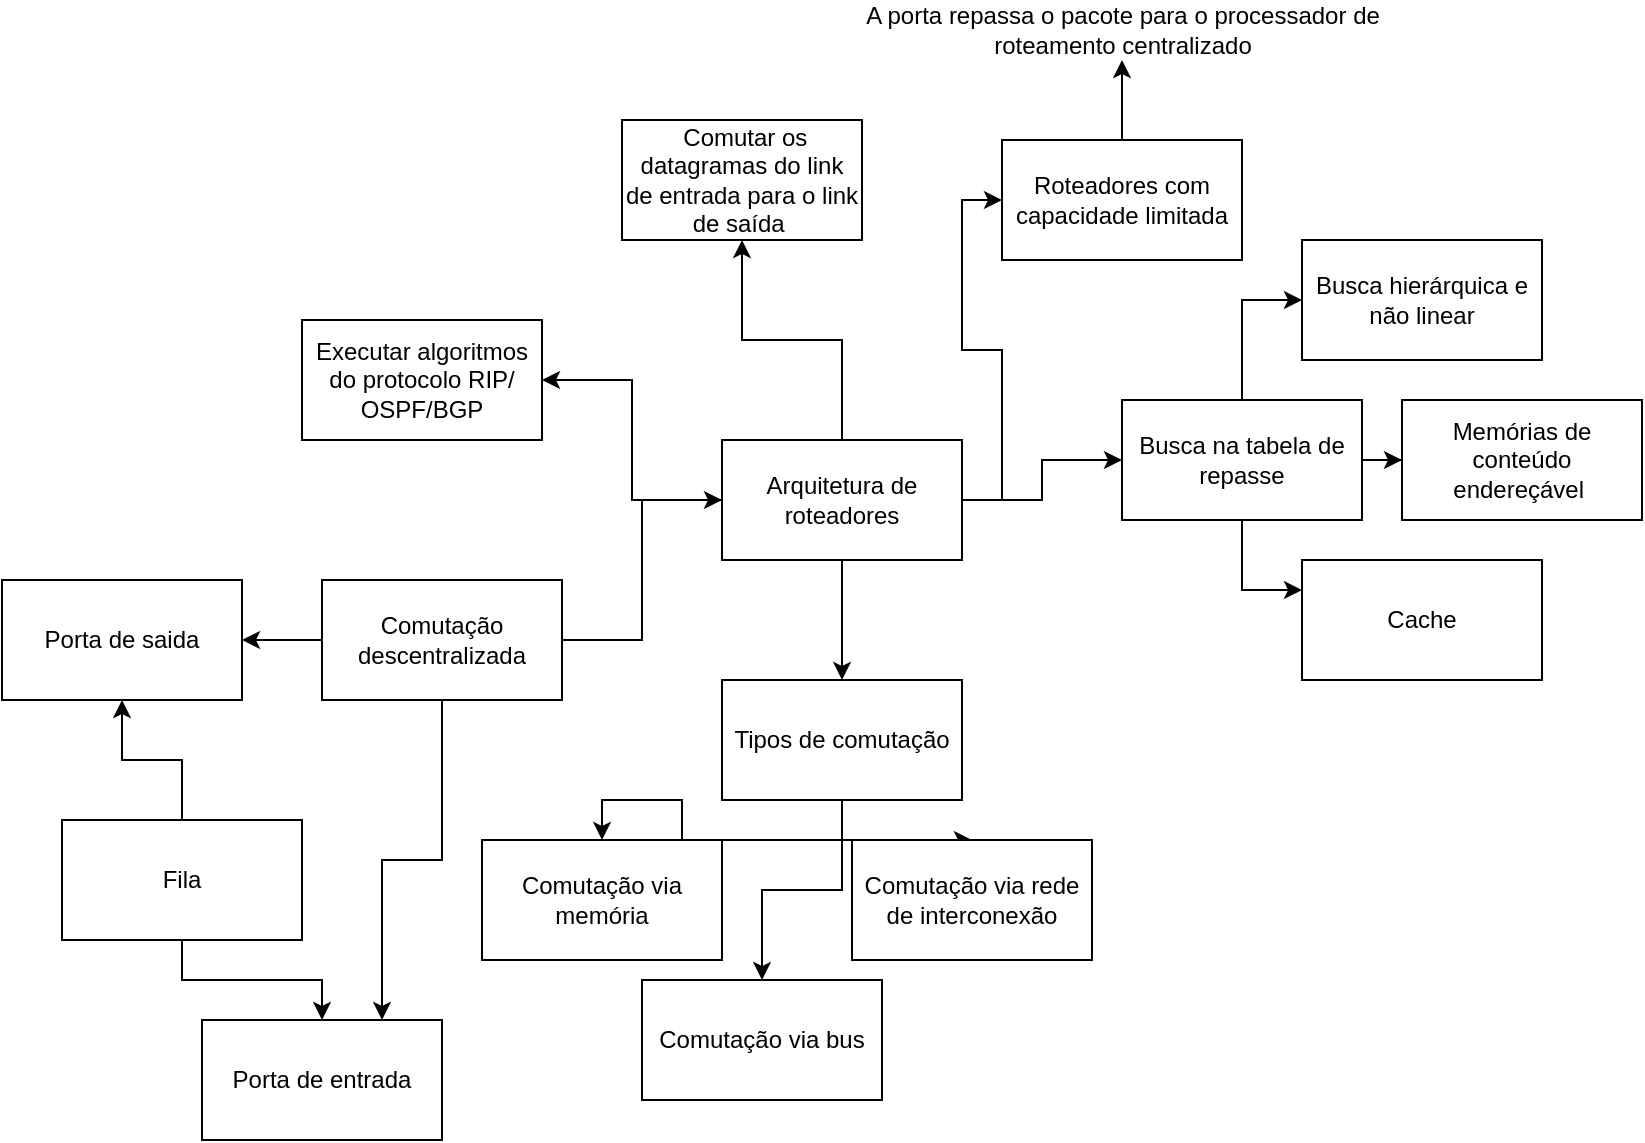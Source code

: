 <mxfile version="13.7.7" type="device"><diagram id="p5emVtuOAyFRMNjL4acv" name="Page-1"><mxGraphModel dx="2379" dy="811" grid="1" gridSize="10" guides="1" tooltips="1" connect="1" arrows="1" fold="1" page="1" pageScale="1" pageWidth="827" pageHeight="1169" math="0" shadow="0"><root><mxCell id="0"/><mxCell id="1" parent="0"/><mxCell id="v0omoPlKJ9uxd5bYX3rS-8" style="edgeStyle=orthogonalEdgeStyle;rounded=0;orthogonalLoop=1;jettySize=auto;html=1;entryX=1;entryY=0.5;entryDx=0;entryDy=0;" edge="1" parent="1" source="v0omoPlKJ9uxd5bYX3rS-1" target="v0omoPlKJ9uxd5bYX3rS-2"><mxGeometry relative="1" as="geometry"/></mxCell><mxCell id="v0omoPlKJ9uxd5bYX3rS-9" style="edgeStyle=orthogonalEdgeStyle;rounded=0;orthogonalLoop=1;jettySize=auto;html=1;entryX=0.5;entryY=1;entryDx=0;entryDy=0;" edge="1" parent="1" source="v0omoPlKJ9uxd5bYX3rS-1" target="v0omoPlKJ9uxd5bYX3rS-3"><mxGeometry relative="1" as="geometry"/></mxCell><mxCell id="v0omoPlKJ9uxd5bYX3rS-11" style="edgeStyle=orthogonalEdgeStyle;rounded=0;orthogonalLoop=1;jettySize=auto;html=1;entryX=0;entryY=0.5;entryDx=0;entryDy=0;" edge="1" parent="1" source="v0omoPlKJ9uxd5bYX3rS-1" target="v0omoPlKJ9uxd5bYX3rS-10"><mxGeometry relative="1" as="geometry"/></mxCell><mxCell id="v0omoPlKJ9uxd5bYX3rS-15" style="edgeStyle=orthogonalEdgeStyle;rounded=0;orthogonalLoop=1;jettySize=auto;html=1;entryX=0;entryY=0.5;entryDx=0;entryDy=0;" edge="1" parent="1" source="v0omoPlKJ9uxd5bYX3rS-1" target="v0omoPlKJ9uxd5bYX3rS-14"><mxGeometry relative="1" as="geometry"/></mxCell><mxCell id="v0omoPlKJ9uxd5bYX3rS-28" style="edgeStyle=orthogonalEdgeStyle;rounded=0;orthogonalLoop=1;jettySize=auto;html=1;" edge="1" parent="1" source="v0omoPlKJ9uxd5bYX3rS-1" target="v0omoPlKJ9uxd5bYX3rS-22"><mxGeometry relative="1" as="geometry"/></mxCell><mxCell id="v0omoPlKJ9uxd5bYX3rS-1" value="Arquitetura de roteadores" style="whiteSpace=wrap;html=1;" vertex="1" parent="1"><mxGeometry x="340" y="330" width="120" height="60" as="geometry"/></mxCell><mxCell id="v0omoPlKJ9uxd5bYX3rS-2" value="Executar algoritmos do protocolo RIP/ OSPF/BGP" style="whiteSpace=wrap;html=1;" vertex="1" parent="1"><mxGeometry x="130" y="270" width="120" height="60" as="geometry"/></mxCell><mxCell id="v0omoPlKJ9uxd5bYX3rS-3" value="&amp;nbsp;Comutar os datagramas do link de entrada para o link de saída&amp;nbsp;" style="whiteSpace=wrap;html=1;" vertex="1" parent="1"><mxGeometry x="290" y="170" width="120" height="60" as="geometry"/></mxCell><mxCell id="v0omoPlKJ9uxd5bYX3rS-7" style="edgeStyle=orthogonalEdgeStyle;rounded=0;orthogonalLoop=1;jettySize=auto;html=1;entryX=0;entryY=0.5;entryDx=0;entryDy=0;" edge="1" parent="1" source="v0omoPlKJ9uxd5bYX3rS-4" target="v0omoPlKJ9uxd5bYX3rS-1"><mxGeometry relative="1" as="geometry"/></mxCell><mxCell id="v0omoPlKJ9uxd5bYX3rS-34" style="edgeStyle=orthogonalEdgeStyle;rounded=0;orthogonalLoop=1;jettySize=auto;html=1;" edge="1" parent="1" source="v0omoPlKJ9uxd5bYX3rS-4" target="v0omoPlKJ9uxd5bYX3rS-33"><mxGeometry relative="1" as="geometry"/></mxCell><mxCell id="v0omoPlKJ9uxd5bYX3rS-37" style="edgeStyle=orthogonalEdgeStyle;rounded=0;orthogonalLoop=1;jettySize=auto;html=1;entryX=0.75;entryY=0;entryDx=0;entryDy=0;" edge="1" parent="1" source="v0omoPlKJ9uxd5bYX3rS-4" target="v0omoPlKJ9uxd5bYX3rS-36"><mxGeometry relative="1" as="geometry"/></mxCell><mxCell id="v0omoPlKJ9uxd5bYX3rS-4" value="Comutação descentralizada" style="whiteSpace=wrap;html=1;" vertex="1" parent="1"><mxGeometry x="140" y="400" width="120" height="60" as="geometry"/></mxCell><mxCell id="v0omoPlKJ9uxd5bYX3rS-35" style="edgeStyle=orthogonalEdgeStyle;rounded=0;orthogonalLoop=1;jettySize=auto;html=1;" edge="1" parent="1" source="v0omoPlKJ9uxd5bYX3rS-5" target="v0omoPlKJ9uxd5bYX3rS-33"><mxGeometry relative="1" as="geometry"/></mxCell><mxCell id="v0omoPlKJ9uxd5bYX3rS-38" style="edgeStyle=orthogonalEdgeStyle;rounded=0;orthogonalLoop=1;jettySize=auto;html=1;" edge="1" parent="1" source="v0omoPlKJ9uxd5bYX3rS-5" target="v0omoPlKJ9uxd5bYX3rS-36"><mxGeometry relative="1" as="geometry"/></mxCell><mxCell id="v0omoPlKJ9uxd5bYX3rS-5" value="Fila&lt;br&gt;" style="whiteSpace=wrap;html=1;" vertex="1" parent="1"><mxGeometry x="10" y="520" width="120" height="60" as="geometry"/></mxCell><mxCell id="v0omoPlKJ9uxd5bYX3rS-13" style="edgeStyle=orthogonalEdgeStyle;rounded=0;orthogonalLoop=1;jettySize=auto;html=1;" edge="1" parent="1" source="v0omoPlKJ9uxd5bYX3rS-10" target="v0omoPlKJ9uxd5bYX3rS-12"><mxGeometry relative="1" as="geometry"/></mxCell><mxCell id="v0omoPlKJ9uxd5bYX3rS-10" value="Roteadores com capacidade limitada" style="whiteSpace=wrap;html=1;" vertex="1" parent="1"><mxGeometry x="480" y="180" width="120" height="60" as="geometry"/></mxCell><mxCell id="v0omoPlKJ9uxd5bYX3rS-12" value="A porta repassa o pacote para o processador de&lt;br/&gt;roteamento centralizado" style="text;html=1;align=center;verticalAlign=middle;resizable=0;points=[];autosize=1;" vertex="1" parent="1"><mxGeometry x="405" y="110" width="270" height="30" as="geometry"/></mxCell><mxCell id="v0omoPlKJ9uxd5bYX3rS-17" style="edgeStyle=orthogonalEdgeStyle;rounded=0;orthogonalLoop=1;jettySize=auto;html=1;entryX=0;entryY=0.5;entryDx=0;entryDy=0;" edge="1" parent="1" source="v0omoPlKJ9uxd5bYX3rS-14" target="v0omoPlKJ9uxd5bYX3rS-16"><mxGeometry relative="1" as="geometry"/></mxCell><mxCell id="v0omoPlKJ9uxd5bYX3rS-19" style="edgeStyle=orthogonalEdgeStyle;rounded=0;orthogonalLoop=1;jettySize=auto;html=1;entryX=0;entryY=0.5;entryDx=0;entryDy=0;" edge="1" parent="1" source="v0omoPlKJ9uxd5bYX3rS-14" target="v0omoPlKJ9uxd5bYX3rS-18"><mxGeometry relative="1" as="geometry"/></mxCell><mxCell id="v0omoPlKJ9uxd5bYX3rS-21" style="edgeStyle=orthogonalEdgeStyle;rounded=0;orthogonalLoop=1;jettySize=auto;html=1;entryX=0;entryY=0.25;entryDx=0;entryDy=0;" edge="1" parent="1" source="v0omoPlKJ9uxd5bYX3rS-14" target="v0omoPlKJ9uxd5bYX3rS-20"><mxGeometry relative="1" as="geometry"/></mxCell><mxCell id="v0omoPlKJ9uxd5bYX3rS-14" value="Busca na tabela de repasse" style="whiteSpace=wrap;html=1;" vertex="1" parent="1"><mxGeometry x="540" y="310" width="120" height="60" as="geometry"/></mxCell><mxCell id="v0omoPlKJ9uxd5bYX3rS-16" value="Busca hierárquica e não linear" style="whiteSpace=wrap;html=1;" vertex="1" parent="1"><mxGeometry x="630" y="230" width="120" height="60" as="geometry"/></mxCell><mxCell id="v0omoPlKJ9uxd5bYX3rS-18" value="Memórias de conteúdo endereçável&amp;nbsp;" style="whiteSpace=wrap;html=1;" vertex="1" parent="1"><mxGeometry x="680" y="310" width="120" height="60" as="geometry"/></mxCell><mxCell id="v0omoPlKJ9uxd5bYX3rS-20" value="Cache" style="whiteSpace=wrap;html=1;" vertex="1" parent="1"><mxGeometry x="630" y="390" width="120" height="60" as="geometry"/></mxCell><mxCell id="v0omoPlKJ9uxd5bYX3rS-29" style="edgeStyle=orthogonalEdgeStyle;rounded=0;orthogonalLoop=1;jettySize=auto;html=1;" edge="1" parent="1" source="v0omoPlKJ9uxd5bYX3rS-22" target="v0omoPlKJ9uxd5bYX3rS-27"><mxGeometry relative="1" as="geometry"/></mxCell><mxCell id="v0omoPlKJ9uxd5bYX3rS-30" style="edgeStyle=orthogonalEdgeStyle;rounded=0;orthogonalLoop=1;jettySize=auto;html=1;" edge="1" parent="1" source="v0omoPlKJ9uxd5bYX3rS-22" target="v0omoPlKJ9uxd5bYX3rS-23"><mxGeometry relative="1" as="geometry"/></mxCell><mxCell id="v0omoPlKJ9uxd5bYX3rS-32" style="edgeStyle=orthogonalEdgeStyle;rounded=0;orthogonalLoop=1;jettySize=auto;html=1;" edge="1" parent="1" source="v0omoPlKJ9uxd5bYX3rS-22" target="v0omoPlKJ9uxd5bYX3rS-25"><mxGeometry relative="1" as="geometry"/></mxCell><mxCell id="v0omoPlKJ9uxd5bYX3rS-22" value="Tipos de comutação" style="whiteSpace=wrap;html=1;" vertex="1" parent="1"><mxGeometry x="340" y="450" width="120" height="60" as="geometry"/></mxCell><mxCell id="v0omoPlKJ9uxd5bYX3rS-23" value="Comutação via memória" style="whiteSpace=wrap;html=1;" vertex="1" parent="1"><mxGeometry x="220" y="530" width="120" height="60" as="geometry"/></mxCell><mxCell id="v0omoPlKJ9uxd5bYX3rS-25" value="Comutação via bus" style="whiteSpace=wrap;html=1;" vertex="1" parent="1"><mxGeometry x="300" y="600" width="120" height="60" as="geometry"/></mxCell><mxCell id="v0omoPlKJ9uxd5bYX3rS-27" value="Comutação via rede de interconexão" style="whiteSpace=wrap;html=1;" vertex="1" parent="1"><mxGeometry x="405" y="530" width="120" height="60" as="geometry"/></mxCell><mxCell id="v0omoPlKJ9uxd5bYX3rS-33" value="Porta de saida" style="whiteSpace=wrap;html=1;" vertex="1" parent="1"><mxGeometry x="-20" y="400" width="120" height="60" as="geometry"/></mxCell><mxCell id="v0omoPlKJ9uxd5bYX3rS-36" value="Porta de entrada" style="whiteSpace=wrap;html=1;" vertex="1" parent="1"><mxGeometry x="80" y="620" width="120" height="60" as="geometry"/></mxCell></root></mxGraphModel></diagram></mxfile>